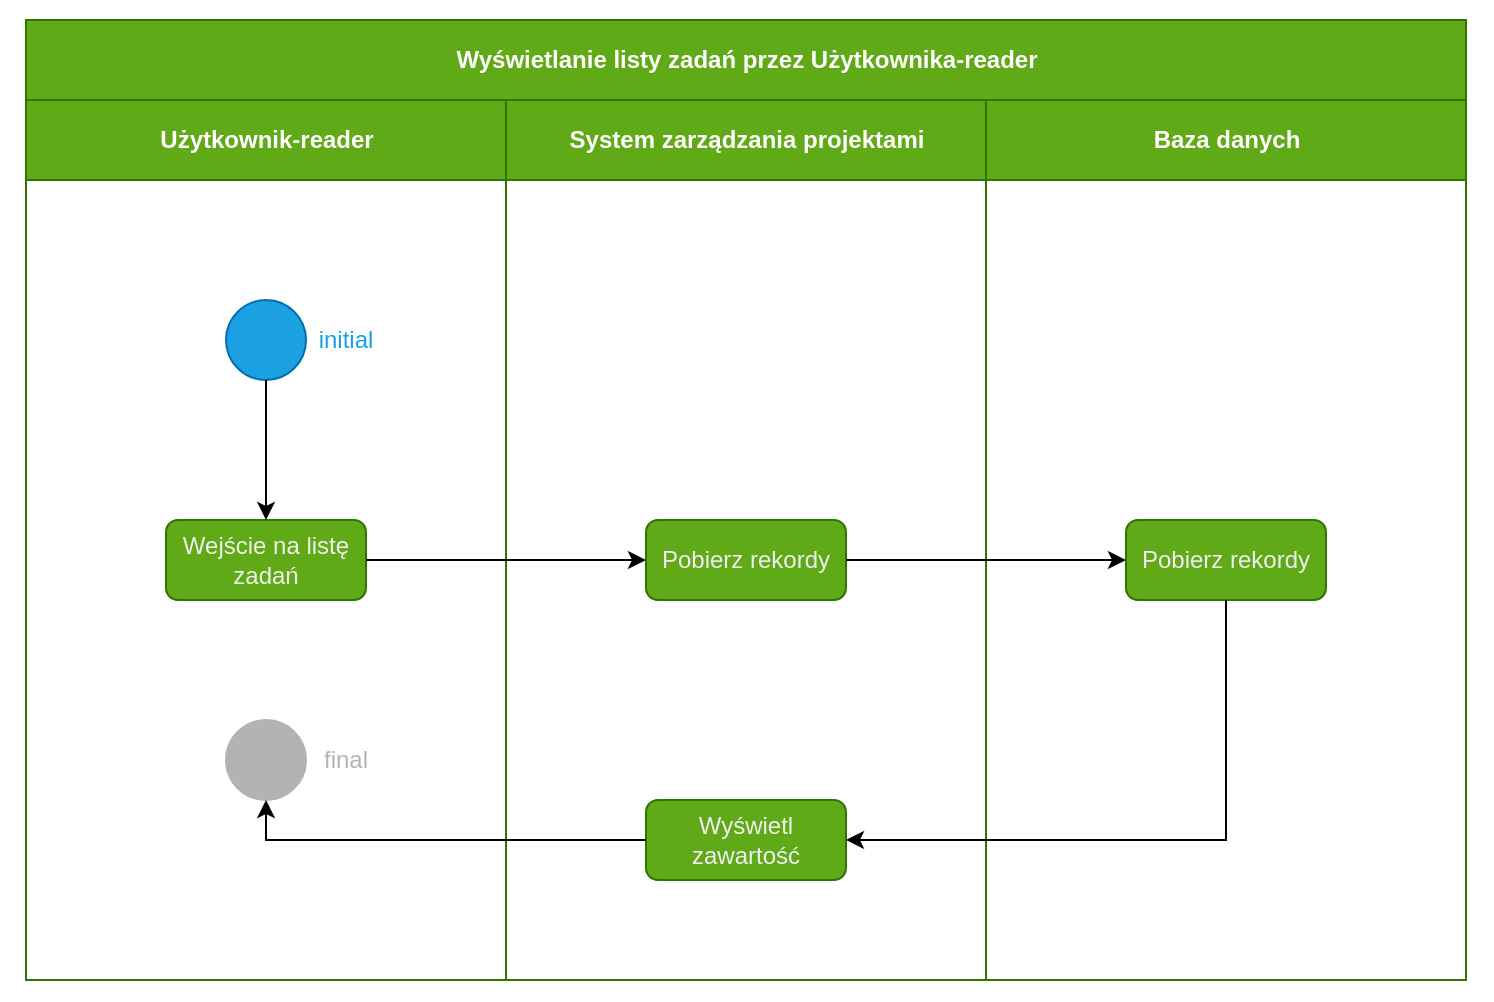 <mxfile version="14.6.13" type="device"><diagram id="YoRrfQqh2xIY5pgZaEPX" name="Strona-1"><mxGraphModel dx="1024" dy="592" grid="1" gridSize="10" guides="1" tooltips="1" connect="1" arrows="1" fold="1" page="1" pageScale="1" pageWidth="827" pageHeight="1169" math="0" shadow="0"><root><mxCell id="0"/><mxCell id="1" parent="0"/><mxCell id="YiZY6ZkYY7U6ylMsCR52-1" value="Wyświetlanie listy zadań przez Użytkownika-reader" style="swimlane;html=1;childLayout=stackLayout;resizeParent=1;resizeParentMax=0;startSize=40;fillColor=#60a917;strokeColor=#2D7600;fontColor=#ffffff;" parent="1" vertex="1"><mxGeometry x="40" y="40" width="720" height="480" as="geometry"/></mxCell><mxCell id="YiZY6ZkYY7U6ylMsCR52-2" value="Użytkownik-reader" style="swimlane;html=1;startSize=40;fillColor=#60a917;strokeColor=#2D7600;fontColor=#ffffff;" parent="YiZY6ZkYY7U6ylMsCR52-1" vertex="1"><mxGeometry y="40" width="240" height="440" as="geometry"/></mxCell><mxCell id="YiZY6ZkYY7U6ylMsCR52-16" value="" style="group" parent="YiZY6ZkYY7U6ylMsCR52-2" vertex="1" connectable="0"><mxGeometry x="100" y="100" width="80" height="40" as="geometry"/></mxCell><mxCell id="YiZY6ZkYY7U6ylMsCR52-12" value="" style="ellipse;whiteSpace=wrap;html=1;aspect=fixed;fillColor=#1ba1e2;strokeColor=#006EAF;fontColor=#ffffff;" parent="YiZY6ZkYY7U6ylMsCR52-16" vertex="1"><mxGeometry width="40" height="40" as="geometry"/></mxCell><mxCell id="YiZY6ZkYY7U6ylMsCR52-13" value="initial" style="text;html=1;align=center;verticalAlign=middle;whiteSpace=wrap;rounded=0;fontColor=#1BA1E2;" parent="YiZY6ZkYY7U6ylMsCR52-16" vertex="1"><mxGeometry x="40" y="10" width="40" height="20" as="geometry"/></mxCell><mxCell id="YiZY6ZkYY7U6ylMsCR52-18" value="" style="group" parent="YiZY6ZkYY7U6ylMsCR52-2" vertex="1" connectable="0"><mxGeometry x="70" y="210" width="100" height="40" as="geometry"/></mxCell><mxCell id="YiZY6ZkYY7U6ylMsCR52-14" value="" style="rounded=1;whiteSpace=wrap;html=1;fontColor=#ffffff;strokeColor=#2D7600;fillColor=#60a917;" parent="YiZY6ZkYY7U6ylMsCR52-18" vertex="1"><mxGeometry width="100" height="40" as="geometry"/></mxCell><mxCell id="YiZY6ZkYY7U6ylMsCR52-17" value="Wejście na listę zadań" style="text;html=1;strokeColor=none;fillColor=none;align=center;verticalAlign=middle;whiteSpace=wrap;rounded=0;fontColor=#F0F0F0;" parent="YiZY6ZkYY7U6ylMsCR52-18" vertex="1"><mxGeometry width="100" height="40" as="geometry"/></mxCell><mxCell id="YiZY6ZkYY7U6ylMsCR52-19" value="" style="endArrow=classic;html=1;fontColor=#F0F0F0;exitX=0.5;exitY=1;exitDx=0;exitDy=0;entryX=0.5;entryY=0;entryDx=0;entryDy=0;" parent="YiZY6ZkYY7U6ylMsCR52-2" source="YiZY6ZkYY7U6ylMsCR52-12" target="YiZY6ZkYY7U6ylMsCR52-17" edge="1"><mxGeometry width="50" height="50" relative="1" as="geometry"><mxPoint x="170" y="100" as="sourcePoint"/><mxPoint x="220" y="50" as="targetPoint"/></mxGeometry></mxCell><mxCell id="YiZY6ZkYY7U6ylMsCR52-50" value="" style="group" parent="YiZY6ZkYY7U6ylMsCR52-2" vertex="1" connectable="0"><mxGeometry x="100" y="310" width="80" height="40" as="geometry"/></mxCell><mxCell id="YiZY6ZkYY7U6ylMsCR52-51" value="" style="ellipse;whiteSpace=wrap;html=1;aspect=fixed;fontColor=#ffffff;fillColor=#B3B3B3;strokeColor=#B3B3B3;" parent="YiZY6ZkYY7U6ylMsCR52-50" vertex="1"><mxGeometry width="40" height="40" as="geometry"/></mxCell><mxCell id="YiZY6ZkYY7U6ylMsCR52-52" value="final" style="text;html=1;align=center;verticalAlign=middle;whiteSpace=wrap;rounded=0;fontColor=#B3B3B3;" parent="YiZY6ZkYY7U6ylMsCR52-50" vertex="1"><mxGeometry x="40" y="10" width="40" height="20" as="geometry"/></mxCell><mxCell id="YiZY6ZkYY7U6ylMsCR52-3" value="System zarządzania projektami" style="swimlane;html=1;startSize=40;fillColor=#60a917;strokeColor=#2D7600;fontColor=#ffffff;" parent="YiZY6ZkYY7U6ylMsCR52-1" vertex="1"><mxGeometry x="240" y="40" width="240" height="440" as="geometry"/></mxCell><mxCell id="YiZY6ZkYY7U6ylMsCR52-20" value="" style="group" parent="YiZY6ZkYY7U6ylMsCR52-3" vertex="1" connectable="0"><mxGeometry x="70" y="210" width="100" height="40" as="geometry"/></mxCell><mxCell id="YiZY6ZkYY7U6ylMsCR52-21" value="" style="rounded=1;whiteSpace=wrap;html=1;fontColor=#ffffff;strokeColor=#2D7600;fillColor=#60a917;" parent="YiZY6ZkYY7U6ylMsCR52-20" vertex="1"><mxGeometry width="100" height="40" as="geometry"/></mxCell><mxCell id="YiZY6ZkYY7U6ylMsCR52-22" value="Pobierz rekordy" style="text;html=1;strokeColor=none;fillColor=none;align=center;verticalAlign=middle;whiteSpace=wrap;rounded=0;fontColor=#F0F0F0;" parent="YiZY6ZkYY7U6ylMsCR52-20" vertex="1"><mxGeometry width="100" height="40" as="geometry"/></mxCell><mxCell id="YiZY6ZkYY7U6ylMsCR52-59" value="" style="group" parent="YiZY6ZkYY7U6ylMsCR52-3" vertex="1" connectable="0"><mxGeometry x="70" y="350" width="100" height="40" as="geometry"/></mxCell><mxCell id="YiZY6ZkYY7U6ylMsCR52-60" value="" style="rounded=1;whiteSpace=wrap;html=1;fontColor=#ffffff;strokeColor=#2D7600;fillColor=#60a917;" parent="YiZY6ZkYY7U6ylMsCR52-59" vertex="1"><mxGeometry width="100" height="40" as="geometry"/></mxCell><mxCell id="YiZY6ZkYY7U6ylMsCR52-61" value="Wyświetl zawartość" style="text;html=1;strokeColor=none;fillColor=none;align=center;verticalAlign=middle;whiteSpace=wrap;rounded=0;fontColor=#F0F0F0;" parent="YiZY6ZkYY7U6ylMsCR52-59" vertex="1"><mxGeometry width="100" height="40" as="geometry"/></mxCell><mxCell id="YiZY6ZkYY7U6ylMsCR52-4" value="Baza danych" style="swimlane;html=1;startSize=40;fillColor=#60a917;strokeColor=#2D7600;fontColor=#ffffff;" parent="YiZY6ZkYY7U6ylMsCR52-1" vertex="1"><mxGeometry x="480" y="40" width="240" height="440" as="geometry"><mxRectangle x="240" y="20" width="30" height="460" as="alternateBounds"/></mxGeometry></mxCell><mxCell id="YiZY6ZkYY7U6ylMsCR52-54" value="" style="group" parent="YiZY6ZkYY7U6ylMsCR52-4" vertex="1" connectable="0"><mxGeometry x="70" y="210" width="100" height="40" as="geometry"/></mxCell><mxCell id="YiZY6ZkYY7U6ylMsCR52-55" value="" style="rounded=1;whiteSpace=wrap;html=1;fontColor=#ffffff;strokeColor=#2D7600;fillColor=#60a917;" parent="YiZY6ZkYY7U6ylMsCR52-54" vertex="1"><mxGeometry width="100" height="40" as="geometry"/></mxCell><mxCell id="YiZY6ZkYY7U6ylMsCR52-56" value="Pobierz rekordy" style="text;html=1;strokeColor=none;fillColor=none;align=center;verticalAlign=middle;whiteSpace=wrap;rounded=0;fontColor=#F0F0F0;" parent="YiZY6ZkYY7U6ylMsCR52-54" vertex="1"><mxGeometry width="100" height="40" as="geometry"/></mxCell><mxCell id="YiZY6ZkYY7U6ylMsCR52-23" style="edgeStyle=orthogonalEdgeStyle;rounded=0;orthogonalLoop=1;jettySize=auto;html=1;exitX=1;exitY=0.5;exitDx=0;exitDy=0;entryX=0;entryY=0.5;entryDx=0;entryDy=0;fontColor=#F0F0F0;" parent="YiZY6ZkYY7U6ylMsCR52-1" source="YiZY6ZkYY7U6ylMsCR52-17" target="YiZY6ZkYY7U6ylMsCR52-22" edge="1"><mxGeometry relative="1" as="geometry"/></mxCell><mxCell id="YiZY6ZkYY7U6ylMsCR52-58" style="edgeStyle=orthogonalEdgeStyle;rounded=0;orthogonalLoop=1;jettySize=auto;html=1;exitX=1;exitY=0.5;exitDx=0;exitDy=0;entryX=0;entryY=0.5;entryDx=0;entryDy=0;fontColor=#B3B3B3;" parent="YiZY6ZkYY7U6ylMsCR52-1" source="YiZY6ZkYY7U6ylMsCR52-22" target="YiZY6ZkYY7U6ylMsCR52-56" edge="1"><mxGeometry relative="1" as="geometry"/></mxCell><mxCell id="YiZY6ZkYY7U6ylMsCR52-62" style="edgeStyle=orthogonalEdgeStyle;rounded=0;orthogonalLoop=1;jettySize=auto;html=1;exitX=0.5;exitY=1;exitDx=0;exitDy=0;entryX=1;entryY=0.5;entryDx=0;entryDy=0;fontColor=#B3B3B3;" parent="YiZY6ZkYY7U6ylMsCR52-1" source="YiZY6ZkYY7U6ylMsCR52-56" target="YiZY6ZkYY7U6ylMsCR52-61" edge="1"><mxGeometry relative="1" as="geometry"/></mxCell><mxCell id="YiZY6ZkYY7U6ylMsCR52-63" style="edgeStyle=orthogonalEdgeStyle;rounded=0;orthogonalLoop=1;jettySize=auto;html=1;exitX=0;exitY=0.5;exitDx=0;exitDy=0;entryX=0.5;entryY=1;entryDx=0;entryDy=0;fontColor=#B3B3B3;" parent="YiZY6ZkYY7U6ylMsCR52-1" source="YiZY6ZkYY7U6ylMsCR52-61" target="YiZY6ZkYY7U6ylMsCR52-51" edge="1"><mxGeometry relative="1" as="geometry"/></mxCell><mxCell id="YiZY6ZkYY7U6ylMsCR52-64" value="" style="rounded=0;whiteSpace=wrap;html=1;fontColor=#B3B3B3;fillColor=none;strokeColor=none;" parent="1" vertex="1"><mxGeometry x="27" y="30" width="746" height="500" as="geometry"/></mxCell></root></mxGraphModel></diagram></mxfile>